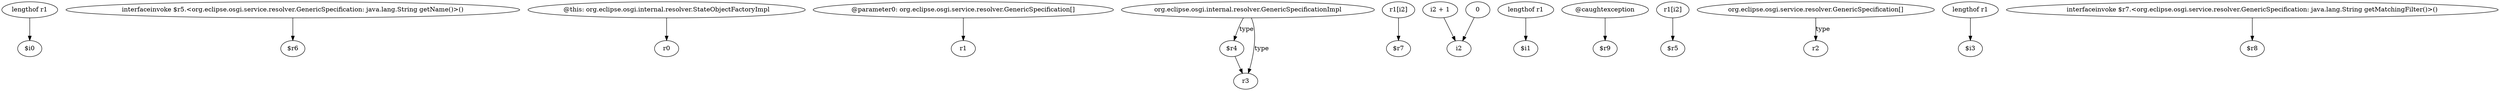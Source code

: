 digraph g {
0[label="lengthof r1"]
1[label="$i0"]
0->1[label=""]
2[label="interfaceinvoke $r5.<org.eclipse.osgi.service.resolver.GenericSpecification: java.lang.String getName()>()"]
3[label="$r6"]
2->3[label=""]
4[label="@this: org.eclipse.osgi.internal.resolver.StateObjectFactoryImpl"]
5[label="r0"]
4->5[label=""]
6[label="@parameter0: org.eclipse.osgi.service.resolver.GenericSpecification[]"]
7[label="r1"]
6->7[label=""]
8[label="org.eclipse.osgi.internal.resolver.GenericSpecificationImpl"]
9[label="$r4"]
8->9[label="type"]
10[label="r1[i2]"]
11[label="$r7"]
10->11[label=""]
12[label="i2 + 1"]
13[label="i2"]
12->13[label=""]
14[label="0"]
14->13[label=""]
15[label="lengthof r1"]
16[label="$i1"]
15->16[label=""]
17[label="@caughtexception"]
18[label="$r9"]
17->18[label=""]
19[label="r3"]
9->19[label=""]
20[label="r1[i2]"]
21[label="$r5"]
20->21[label=""]
22[label="org.eclipse.osgi.service.resolver.GenericSpecification[]"]
23[label="r2"]
22->23[label="type"]
24[label="lengthof r1"]
25[label="$i3"]
24->25[label=""]
26[label="interfaceinvoke $r7.<org.eclipse.osgi.service.resolver.GenericSpecification: java.lang.String getMatchingFilter()>()"]
27[label="$r8"]
26->27[label=""]
8->19[label="type"]
}
